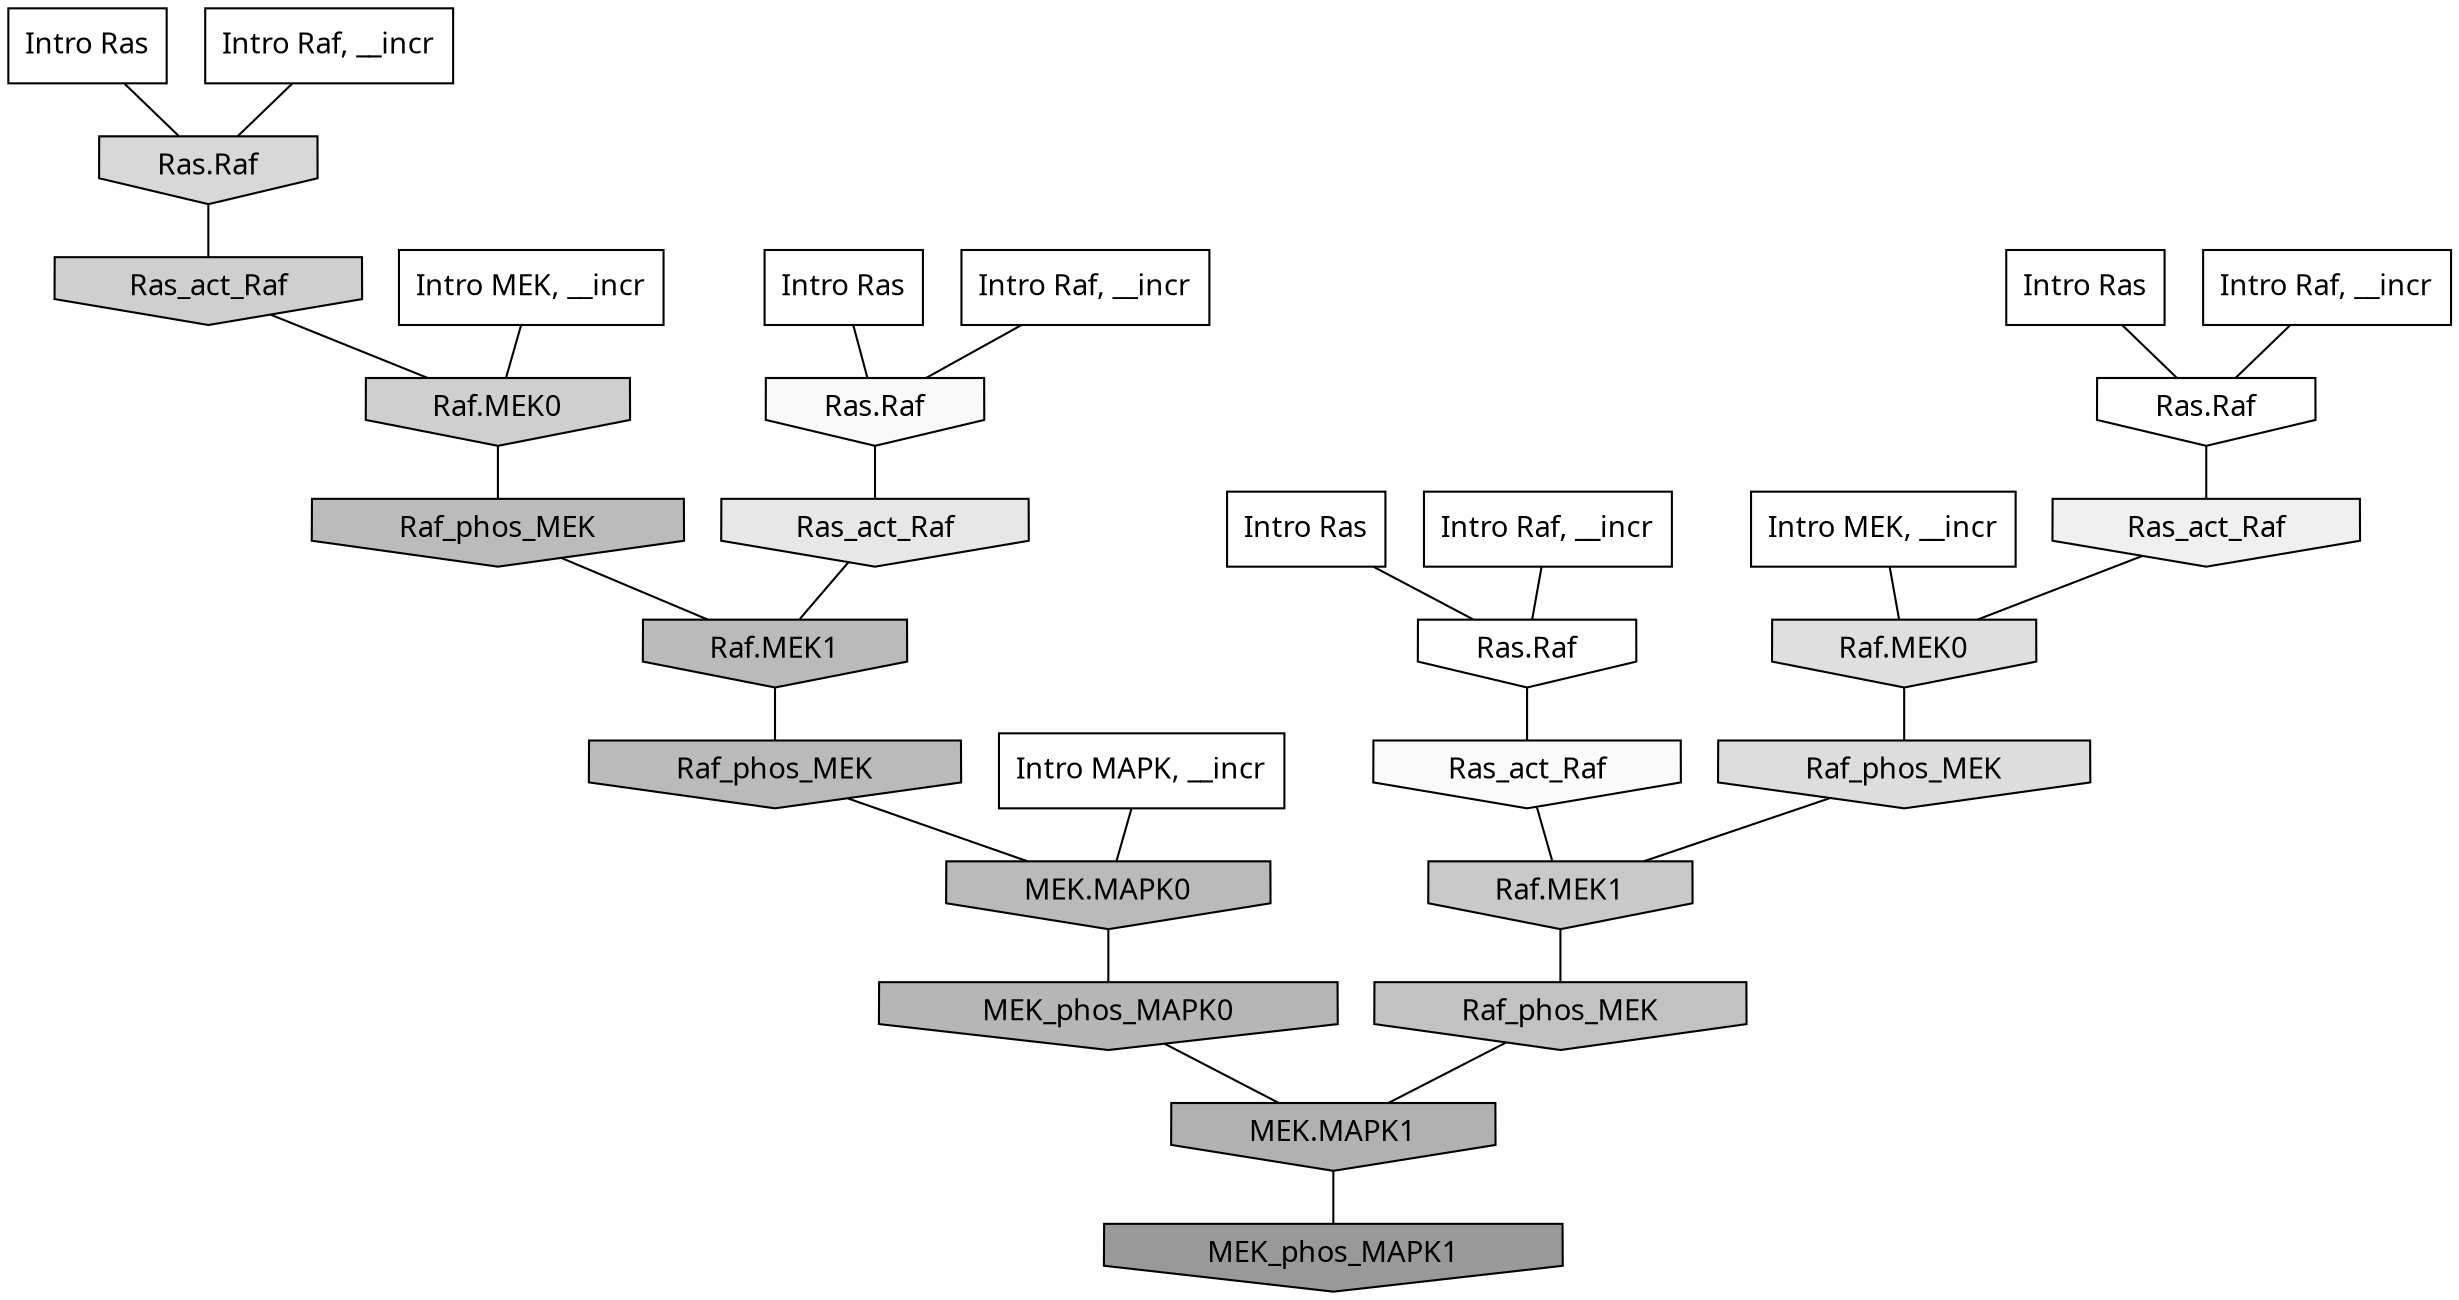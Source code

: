 digraph G{
  rankdir="TB";
  ranksep=0.30;
  node [fontname="CMU Serif"];
  edge [fontname="CMU Serif"];
  
  4 [label="Intro Ras", shape=rectangle, style=filled, fillcolor="0.000 0.000 1.000"]
  
  46 [label="Intro Ras", shape=rectangle, style=filled, fillcolor="0.000 0.000 1.000"]
  
  90 [label="Intro Ras", shape=rectangle, style=filled, fillcolor="0.000 0.000 1.000"]
  
  96 [label="Intro Ras", shape=rectangle, style=filled, fillcolor="0.000 0.000 1.000"]
  
  115 [label="Intro Raf, __incr", shape=rectangle, style=filled, fillcolor="0.000 0.000 1.000"]
  
  497 [label="Intro Raf, __incr", shape=rectangle, style=filled, fillcolor="0.000 0.000 1.000"]
  
  964 [label="Intro Raf, __incr", shape=rectangle, style=filled, fillcolor="0.000 0.000 1.000"]
  
  1046 [label="Intro Raf, __incr", shape=rectangle, style=filled, fillcolor="0.000 0.000 1.000"]
  
  1402 [label="Intro MEK, __incr", shape=rectangle, style=filled, fillcolor="0.000 0.000 1.000"]
  
  2048 [label="Intro MEK, __incr", shape=rectangle, style=filled, fillcolor="0.000 0.000 1.000"]
  
  3051 [label="Intro MAPK, __incr", shape=rectangle, style=filled, fillcolor="0.000 0.000 1.000"]
  
  3210 [label="Ras.Raf", shape=invhouse, style=filled, fillcolor="0.000 0.000 1.000"]
  
  3287 [label="Ras.Raf", shape=invhouse, style=filled, fillcolor="0.000 0.000 1.000"]
  
  3464 [label="Ras_act_Raf", shape=invhouse, style=filled, fillcolor="0.000 0.000 0.980"]
  
  3522 [label="Ras.Raf", shape=invhouse, style=filled, fillcolor="0.000 0.000 0.973"]
  
  4040 [label="Ras_act_Raf", shape=invhouse, style=filled, fillcolor="0.000 0.000 0.940"]
  
  4715 [label="Ras_act_Raf", shape=invhouse, style=filled, fillcolor="0.000 0.000 0.903"]
  
  5335 [label="Raf.MEK0", shape=invhouse, style=filled, fillcolor="0.000 0.000 0.875"]
  
  5516 [label="Raf_phos_MEK", shape=invhouse, style=filled, fillcolor="0.000 0.000 0.866"]
  
  6023 [label="Ras.Raf", shape=invhouse, style=filled, fillcolor="0.000 0.000 0.845"]
  
  7175 [label="Ras_act_Raf", shape=invhouse, style=filled, fillcolor="0.000 0.000 0.809"]
  
  7177 [label="Raf.MEK0", shape=invhouse, style=filled, fillcolor="0.000 0.000 0.809"]
  
  8111 [label="Raf.MEK1", shape=invhouse, style=filled, fillcolor="0.000 0.000 0.786"]
  
  9207 [label="Raf_phos_MEK", shape=invhouse, style=filled, fillcolor="0.000 0.000 0.760"]
  
  10987 [label="Raf_phos_MEK", shape=invhouse, style=filled, fillcolor="0.000 0.000 0.731"]
  
  11083 [label="Raf.MEK1", shape=invhouse, style=filled, fillcolor="0.000 0.000 0.729"]
  
  11190 [label="Raf_phos_MEK", shape=invhouse, style=filled, fillcolor="0.000 0.000 0.728"]
  
  11192 [label="MEK.MAPK0", shape=invhouse, style=filled, fillcolor="0.000 0.000 0.728"]
  
  12380 [label="MEK_phos_MAPK0", shape=invhouse, style=filled, fillcolor="0.000 0.000 0.711"]
  
  13953 [label="MEK.MAPK1", shape=invhouse, style=filled, fillcolor="0.000 0.000 0.692"]
  
  18614 [label="MEK_phos_MAPK1", shape=invhouse, style=filled, fillcolor="0.000 0.000 0.600"]
  
  
  13953 -> 18614 [dir=none, color="0.000 0.000 0.000"] 
  12380 -> 13953 [dir=none, color="0.000 0.000 0.000"] 
  11192 -> 12380 [dir=none, color="0.000 0.000 0.000"] 
  11190 -> 11192 [dir=none, color="0.000 0.000 0.000"] 
  11083 -> 11190 [dir=none, color="0.000 0.000 0.000"] 
  10987 -> 11083 [dir=none, color="0.000 0.000 0.000"] 
  9207 -> 13953 [dir=none, color="0.000 0.000 0.000"] 
  8111 -> 9207 [dir=none, color="0.000 0.000 0.000"] 
  7177 -> 10987 [dir=none, color="0.000 0.000 0.000"] 
  7175 -> 7177 [dir=none, color="0.000 0.000 0.000"] 
  6023 -> 7175 [dir=none, color="0.000 0.000 0.000"] 
  5516 -> 8111 [dir=none, color="0.000 0.000 0.000"] 
  5335 -> 5516 [dir=none, color="0.000 0.000 0.000"] 
  4715 -> 11083 [dir=none, color="0.000 0.000 0.000"] 
  4040 -> 5335 [dir=none, color="0.000 0.000 0.000"] 
  3522 -> 4715 [dir=none, color="0.000 0.000 0.000"] 
  3464 -> 8111 [dir=none, color="0.000 0.000 0.000"] 
  3287 -> 4040 [dir=none, color="0.000 0.000 0.000"] 
  3210 -> 3464 [dir=none, color="0.000 0.000 0.000"] 
  3051 -> 11192 [dir=none, color="0.000 0.000 0.000"] 
  2048 -> 5335 [dir=none, color="0.000 0.000 0.000"] 
  1402 -> 7177 [dir=none, color="0.000 0.000 0.000"] 
  1046 -> 3522 [dir=none, color="0.000 0.000 0.000"] 
  964 -> 3287 [dir=none, color="0.000 0.000 0.000"] 
  497 -> 6023 [dir=none, color="0.000 0.000 0.000"] 
  115 -> 3210 [dir=none, color="0.000 0.000 0.000"] 
  96 -> 3287 [dir=none, color="0.000 0.000 0.000"] 
  90 -> 3210 [dir=none, color="0.000 0.000 0.000"] 
  46 -> 3522 [dir=none, color="0.000 0.000 0.000"] 
  4 -> 6023 [dir=none, color="0.000 0.000 0.000"] 
  
  }
